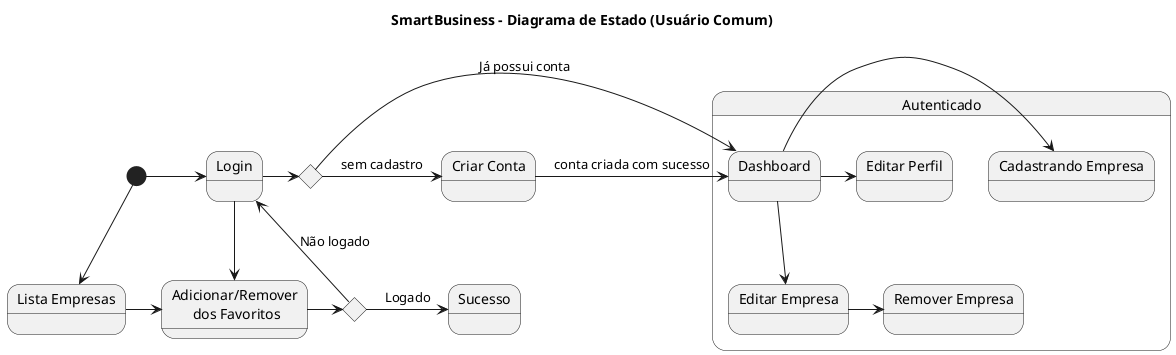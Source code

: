 @startuml
title "SmartBusiness - Diagrama de Estado (Usuário Comum)"

state "Criar Conta" as register
state "Login" as login
state "Lista Empresas" as list
state c <<choice>>
state c2 <<choice>>
state "Adicionar/Remover\n dos Favoritos" as handleFav

state "Autenticado" as loggedOn{
    state "Cadastrando Empresa" as cadBusiness
    state "Dashboard" as dashboard
    state "Remover Empresa" as delBusiness
    state "Editar Perfil" as editProfile
    state "Editar Empresa" as editBusiness

}

[*] -d-> list
[*] -> login
login -> c2
c2 -> register : sem cadastro
c2 -> dashboard : Já possui conta
register -> dashboard : conta criada com sucesso
dashboard -> cadBusiness
dashboard -d-> editBusiness
editBusiness -> delBusiness
dashboard -> editProfile
list -r-> handleFav
handleFav -> c
c -> Sucesso : Logado
c -> login : Não logado
login -d-> handleFav

@enduml